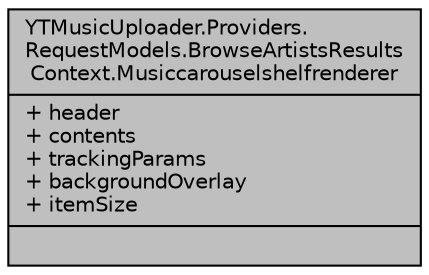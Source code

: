 digraph "YTMusicUploader.Providers.RequestModels.BrowseArtistsResultsContext.Musiccarouselshelfrenderer"
{
 // LATEX_PDF_SIZE
  edge [fontname="Helvetica",fontsize="10",labelfontname="Helvetica",labelfontsize="10"];
  node [fontname="Helvetica",fontsize="10",shape=record];
  Node1 [label="{YTMusicUploader.Providers.\lRequestModels.BrowseArtistsResults\lContext.Musiccarouselshelfrenderer\n|+ header\l+ contents\l+ trackingParams\l+ backgroundOverlay\l+ itemSize\l|}",height=0.2,width=0.4,color="black", fillcolor="grey75", style="filled", fontcolor="black",tooltip=" "];
}
